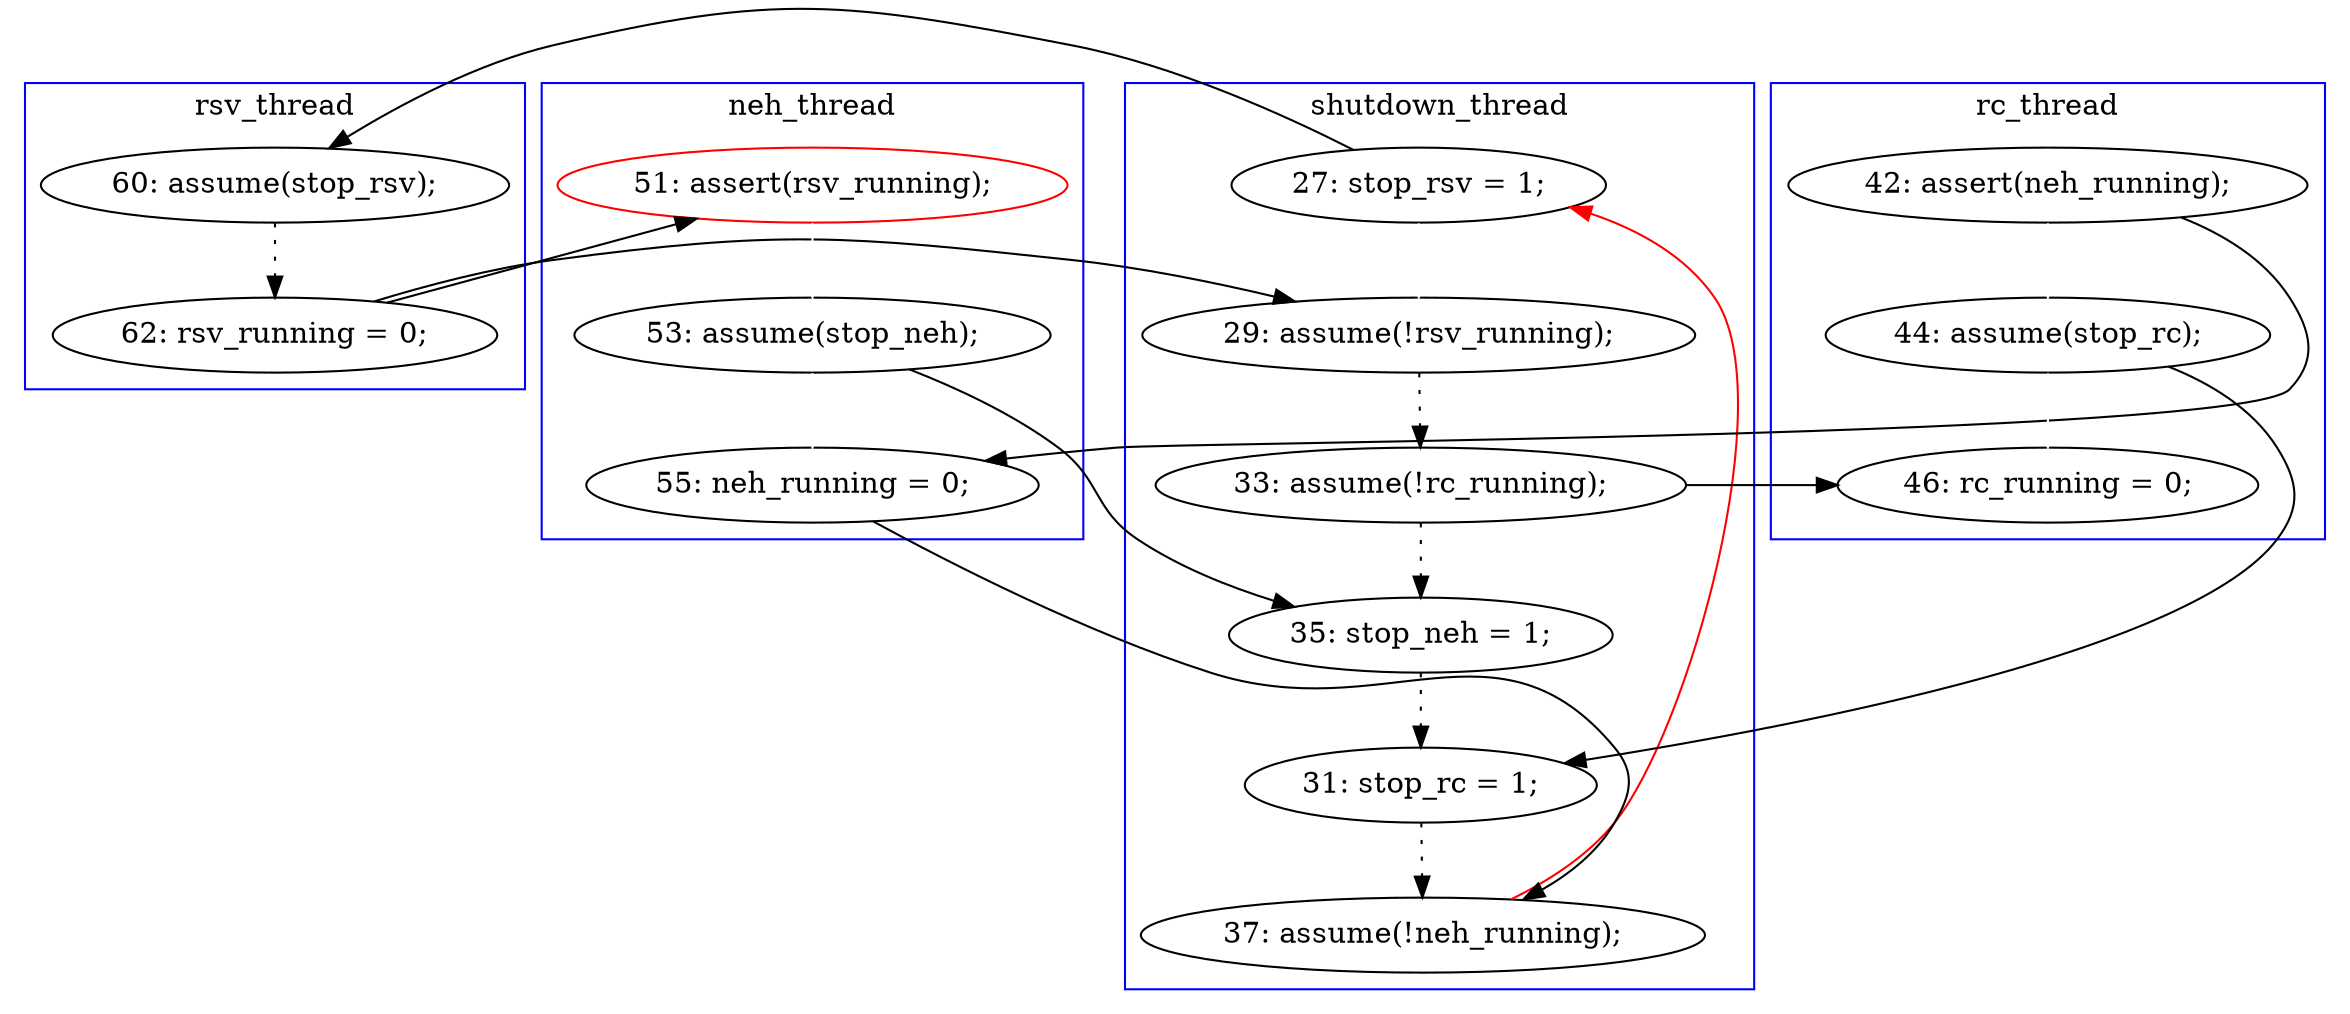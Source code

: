 digraph Counterexample {
	18 -> 21 [color = black, style = solid, constraint = false]
	15 -> 17 [color = black, style = solid, constraint = false]
	32 -> 15 [color = red, style = solid, constraint = false]
	14 -> 25 [color = black, style = solid, constraint = false]
	25 -> 32 [color = black, style = solid, constraint = false]
	24 -> 30 [color = black, style = dotted]
	23 -> 24 [color = black, style = solid, constraint = false]
	27 -> 30 [color = black, style = solid, constraint = false]
	15 -> 19 [color = white, style = solid]
	22 -> 24 [color = black, style = dotted]
	23 -> 25 [color = white, style = solid]
	17 -> 18 [color = black, style = dotted]
	27 -> 31 [color = white, style = solid]
	30 -> 32 [color = black, style = dotted]
	21 -> 23 [color = white, style = solid]
	22 -> 31 [color = black, style = solid, constraint = false]
	18 -> 19 [color = black, style = solid, constraint = false]
	14 -> 27 [color = white, style = solid]
	19 -> 22 [color = black, style = dotted]
	subgraph cluster2 {
		label = rc_thread
		color = blue
		27  [label = "44: assume(stop_rc);"]
		14  [label = "42: assert(neh_running);"]
		31  [label = "46: rc_running = 0;"]
	}
	subgraph cluster3 {
		label = neh_thread
		color = blue
		23  [label = "53: assume(stop_neh);"]
		25  [label = "55: neh_running = 0;"]
		21  [label = "51: assert(rsv_running);", color = red]
	}
	subgraph cluster1 {
		label = shutdown_thread
		color = blue
		19  [label = "29: assume(!rsv_running);"]
		22  [label = "33: assume(!rc_running);"]
		24  [label = "35: stop_neh = 1;"]
		15  [label = "27: stop_rsv = 1;"]
		32  [label = "37: assume(!neh_running);"]
		30  [label = "31: stop_rc = 1;"]
	}
	subgraph cluster4 {
		label = rsv_thread
		color = blue
		18  [label = "62: rsv_running = 0;"]
		17  [label = "60: assume(stop_rsv);"]
	}
}